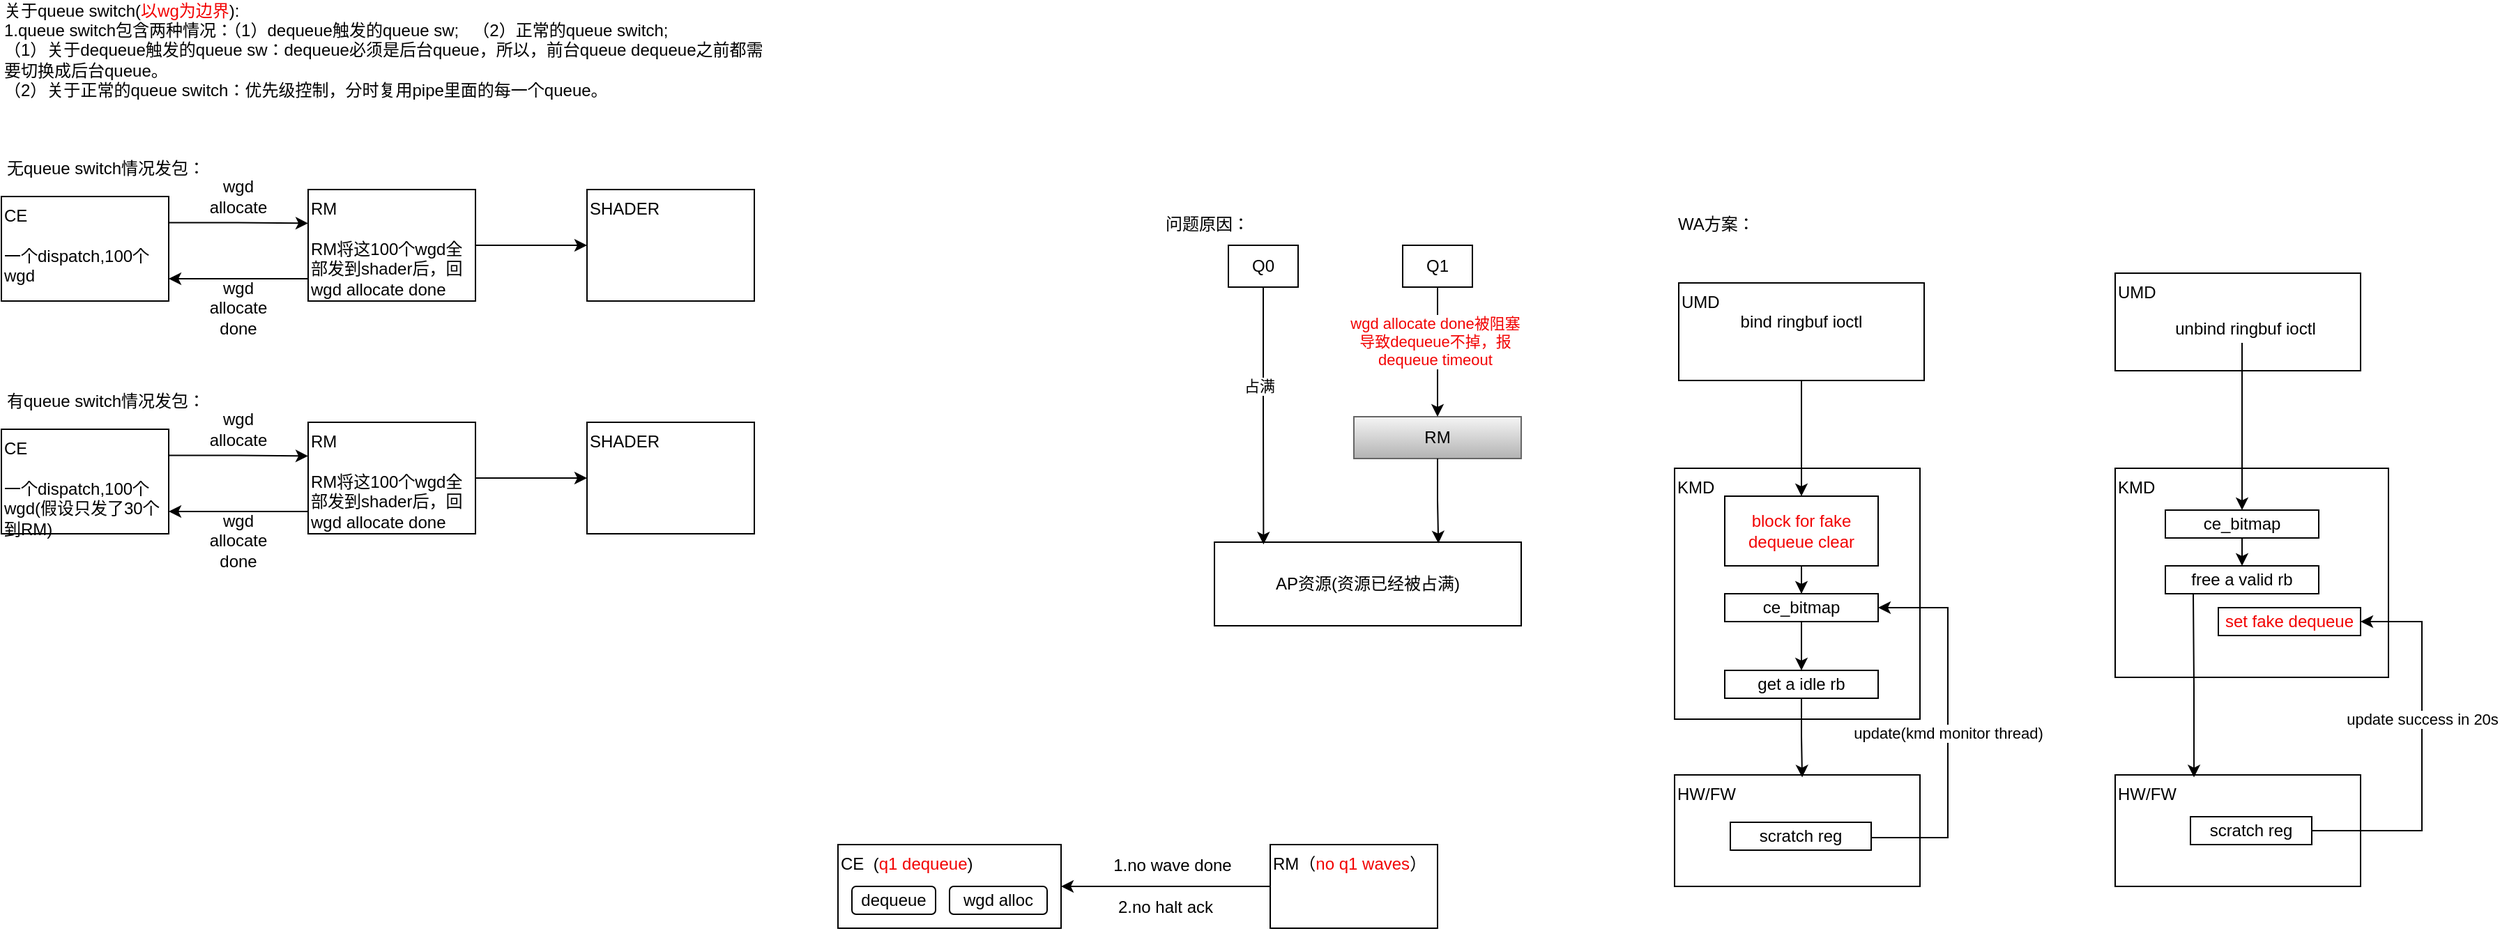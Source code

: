 <mxfile version="26.1.1">
  <diagram name="第 1 页" id="VkxJqGb1m3YQYPU-SNnq">
    <mxGraphModel dx="2480" dy="456" grid="1" gridSize="10" guides="1" tooltips="1" connect="1" arrows="1" fold="1" page="1" pageScale="1" pageWidth="827" pageHeight="1169" math="0" shadow="0">
      <root>
        <mxCell id="0" />
        <mxCell id="1" parent="0" />
        <mxCell id="-Vz8AI4o-O4B5fIbNVAZ-1" value="KMD" style="rounded=0;whiteSpace=wrap;html=1;verticalAlign=top;align=left;" parent="1" vertex="1">
          <mxGeometry x="110" y="420" width="176" height="180" as="geometry" />
        </mxCell>
        <mxCell id="-Vz8AI4o-O4B5fIbNVAZ-10" style="edgeStyle=orthogonalEdgeStyle;rounded=0;orthogonalLoop=1;jettySize=auto;html=1;exitX=0.5;exitY=1;exitDx=0;exitDy=0;entryX=0.5;entryY=0;entryDx=0;entryDy=0;" parent="1" target="-Vz8AI4o-O4B5fIbNVAZ-9" edge="1">
          <mxGeometry relative="1" as="geometry">
            <mxPoint x="201" y="530" as="sourcePoint" />
          </mxGeometry>
        </mxCell>
        <mxCell id="-Vz8AI4o-O4B5fIbNVAZ-4" value="ce_bitmap" style="rounded=0;whiteSpace=wrap;html=1;" parent="1" vertex="1">
          <mxGeometry x="146" y="510" width="110" height="20" as="geometry" />
        </mxCell>
        <mxCell id="-Vz8AI4o-O4B5fIbNVAZ-5" value="UMD" style="rounded=0;whiteSpace=wrap;html=1;verticalAlign=top;align=left;" parent="1" vertex="1">
          <mxGeometry x="113" y="287" width="176" height="70" as="geometry" />
        </mxCell>
        <mxCell id="-Vz8AI4o-O4B5fIbNVAZ-7" value="bind ringbuf ioctl" style="text;html=1;align=center;verticalAlign=middle;whiteSpace=wrap;rounded=0;" parent="1" vertex="1">
          <mxGeometry x="151" y="300" width="100" height="30" as="geometry" />
        </mxCell>
        <mxCell id="-Vz8AI4o-O4B5fIbNVAZ-9" value="get a idle rb" style="rounded=0;whiteSpace=wrap;html=1;" parent="1" vertex="1">
          <mxGeometry x="146" y="565" width="110" height="20" as="geometry" />
        </mxCell>
        <mxCell id="-Vz8AI4o-O4B5fIbNVAZ-11" value="HW/FW" style="rounded=0;whiteSpace=wrap;html=1;verticalAlign=top;align=left;" parent="1" vertex="1">
          <mxGeometry x="110" y="640" width="176" height="80" as="geometry" />
        </mxCell>
        <mxCell id="-Vz8AI4o-O4B5fIbNVAZ-13" style="edgeStyle=orthogonalEdgeStyle;rounded=0;orthogonalLoop=1;jettySize=auto;html=1;exitX=1;exitY=0.5;exitDx=0;exitDy=0;entryX=1;entryY=0.5;entryDx=0;entryDy=0;" parent="1" target="-Vz8AI4o-O4B5fIbNVAZ-4" edge="1">
          <mxGeometry relative="1" as="geometry">
            <mxPoint x="251" y="685" as="sourcePoint" />
            <mxPoint x="256" y="510" as="targetPoint" />
            <Array as="points">
              <mxPoint x="306" y="685" />
              <mxPoint x="306" y="520" />
            </Array>
          </mxGeometry>
        </mxCell>
        <mxCell id="-Vz8AI4o-O4B5fIbNVAZ-14" value="update(kmd monitor thread)" style="edgeLabel;html=1;align=center;verticalAlign=middle;resizable=0;points=[];" parent="-Vz8AI4o-O4B5fIbNVAZ-13" vertex="1" connectable="0">
          <mxGeometry x="-0.037" relative="1" as="geometry">
            <mxPoint as="offset" />
          </mxGeometry>
        </mxCell>
        <mxCell id="-Vz8AI4o-O4B5fIbNVAZ-12" value="scratch reg" style="rounded=0;whiteSpace=wrap;html=1;" parent="1" vertex="1">
          <mxGeometry x="150" y="674" width="101" height="20" as="geometry" />
        </mxCell>
        <mxCell id="-Vz8AI4o-O4B5fIbNVAZ-15" style="edgeStyle=orthogonalEdgeStyle;rounded=0;orthogonalLoop=1;jettySize=auto;html=1;exitX=0.5;exitY=1;exitDx=0;exitDy=0;entryX=0.52;entryY=0.022;entryDx=0;entryDy=0;entryPerimeter=0;" parent="1" source="-Vz8AI4o-O4B5fIbNVAZ-9" target="-Vz8AI4o-O4B5fIbNVAZ-11" edge="1">
          <mxGeometry relative="1" as="geometry" />
        </mxCell>
        <mxCell id="-Vz8AI4o-O4B5fIbNVAZ-16" value="KMD" style="rounded=0;whiteSpace=wrap;html=1;verticalAlign=top;align=left;" parent="1" vertex="1">
          <mxGeometry x="426" y="420" width="196" height="150" as="geometry" />
        </mxCell>
        <mxCell id="-Vz8AI4o-O4B5fIbNVAZ-19" style="edgeStyle=orthogonalEdgeStyle;rounded=0;orthogonalLoop=1;jettySize=auto;html=1;exitX=0.5;exitY=1;exitDx=0;exitDy=0;entryX=0.5;entryY=0;entryDx=0;entryDy=0;" parent="1" source="-Vz8AI4o-O4B5fIbNVAZ-20" edge="1">
          <mxGeometry relative="1" as="geometry">
            <mxPoint x="517" y="490" as="targetPoint" />
          </mxGeometry>
        </mxCell>
        <mxCell id="-Vz8AI4o-O4B5fIbNVAZ-20" value="ce_bitmap" style="rounded=0;whiteSpace=wrap;html=1;" parent="1" vertex="1">
          <mxGeometry x="462" y="450" width="110" height="20" as="geometry" />
        </mxCell>
        <mxCell id="-Vz8AI4o-O4B5fIbNVAZ-21" value="UMD" style="rounded=0;whiteSpace=wrap;html=1;verticalAlign=top;align=left;" parent="1" vertex="1">
          <mxGeometry x="426" y="280" width="176" height="70" as="geometry" />
        </mxCell>
        <mxCell id="-Vz8AI4o-O4B5fIbNVAZ-22" value="" style="endArrow=classic;html=1;rounded=0;entryX=0.5;entryY=0;entryDx=0;entryDy=0;" parent="1" target="-Vz8AI4o-O4B5fIbNVAZ-20" edge="1">
          <mxGeometry width="50" height="50" relative="1" as="geometry">
            <mxPoint x="517" y="330" as="sourcePoint" />
            <mxPoint x="652" y="520" as="targetPoint" />
          </mxGeometry>
        </mxCell>
        <mxCell id="-Vz8AI4o-O4B5fIbNVAZ-23" value="unbind ringbuf ioctl" style="text;html=1;align=center;verticalAlign=middle;whiteSpace=wrap;rounded=0;" parent="1" vertex="1">
          <mxGeometry x="467" y="305" width="105" height="30" as="geometry" />
        </mxCell>
        <mxCell id="-Vz8AI4o-O4B5fIbNVAZ-24" value="free a valid rb" style="rounded=0;whiteSpace=wrap;html=1;" parent="1" vertex="1">
          <mxGeometry x="462" y="490" width="110" height="20" as="geometry" />
        </mxCell>
        <mxCell id="-Vz8AI4o-O4B5fIbNVAZ-25" value="HW/FW" style="rounded=0;whiteSpace=wrap;html=1;verticalAlign=top;align=left;" parent="1" vertex="1">
          <mxGeometry x="426" y="640" width="176" height="80" as="geometry" />
        </mxCell>
        <mxCell id="-Vz8AI4o-O4B5fIbNVAZ-28" value="scratch reg" style="rounded=0;whiteSpace=wrap;html=1;" parent="1" vertex="1">
          <mxGeometry x="480" y="670" width="87" height="20" as="geometry" />
        </mxCell>
        <mxCell id="-Vz8AI4o-O4B5fIbNVAZ-29" style="edgeStyle=orthogonalEdgeStyle;rounded=0;orthogonalLoop=1;jettySize=auto;html=1;exitX=0.5;exitY=1;exitDx=0;exitDy=0;entryX=0.52;entryY=0.022;entryDx=0;entryDy=0;entryPerimeter=0;" parent="1" edge="1">
          <mxGeometry relative="1" as="geometry">
            <mxPoint x="482" y="510" as="sourcePoint" />
            <mxPoint x="482.52" y="641.76" as="targetPoint" />
          </mxGeometry>
        </mxCell>
        <mxCell id="-Vz8AI4o-O4B5fIbNVAZ-31" value="" style="edgeStyle=orthogonalEdgeStyle;rounded=0;orthogonalLoop=1;jettySize=auto;html=1;exitX=1;exitY=0.5;exitDx=0;exitDy=0;entryX=1;entryY=0.5;entryDx=0;entryDy=0;" parent="1" source="-Vz8AI4o-O4B5fIbNVAZ-28" target="-Vz8AI4o-O4B5fIbNVAZ-30" edge="1">
          <mxGeometry relative="1" as="geometry">
            <mxPoint x="567" y="680" as="sourcePoint" />
            <mxPoint x="572" y="500" as="targetPoint" />
            <Array as="points">
              <mxPoint x="646" y="680" />
              <mxPoint x="646" y="530" />
            </Array>
          </mxGeometry>
        </mxCell>
        <mxCell id="-Vz8AI4o-O4B5fIbNVAZ-32" value="update success in 20s" style="edgeLabel;html=1;align=center;verticalAlign=middle;resizable=0;points=[];" parent="-Vz8AI4o-O4B5fIbNVAZ-31" vertex="1" connectable="0">
          <mxGeometry x="-0.037" relative="1" as="geometry">
            <mxPoint y="-28" as="offset" />
          </mxGeometry>
        </mxCell>
        <mxCell id="-Vz8AI4o-O4B5fIbNVAZ-30" value="&lt;font style=&quot;color: rgb(242, 2, 2);&quot;&gt;set fake dequeue&lt;/font&gt;" style="rounded=0;whiteSpace=wrap;html=1;" parent="1" vertex="1">
          <mxGeometry x="500" y="520" width="102" height="20" as="geometry" />
        </mxCell>
        <mxCell id="-Vz8AI4o-O4B5fIbNVAZ-33" value="WA方案：" style="text;html=1;align=center;verticalAlign=middle;whiteSpace=wrap;rounded=0;" parent="1" vertex="1">
          <mxGeometry x="110" y="230" width="60" height="30" as="geometry" />
        </mxCell>
        <mxCell id="-Vz8AI4o-O4B5fIbNVAZ-34" value="问题原因：" style="text;html=1;align=center;verticalAlign=middle;whiteSpace=wrap;rounded=0;" parent="1" vertex="1">
          <mxGeometry x="-260" y="230" width="70" height="30" as="geometry" />
        </mxCell>
        <mxCell id="-Vz8AI4o-O4B5fIbNVAZ-35" value="Q0" style="rounded=0;whiteSpace=wrap;html=1;" parent="1" vertex="1">
          <mxGeometry x="-210" y="260" width="50" height="30" as="geometry" />
        </mxCell>
        <mxCell id="-Vz8AI4o-O4B5fIbNVAZ-36" value="AP资源(资源已经被占满)" style="rounded=0;whiteSpace=wrap;html=1;" parent="1" vertex="1">
          <mxGeometry x="-220" y="473" width="220" height="60" as="geometry" />
        </mxCell>
        <mxCell id="-Vz8AI4o-O4B5fIbNVAZ-37" style="edgeStyle=orthogonalEdgeStyle;rounded=0;orthogonalLoop=1;jettySize=auto;html=1;entryX=0.16;entryY=0.027;entryDx=0;entryDy=0;entryPerimeter=0;" parent="1" source="-Vz8AI4o-O4B5fIbNVAZ-35" target="-Vz8AI4o-O4B5fIbNVAZ-36" edge="1">
          <mxGeometry relative="1" as="geometry" />
        </mxCell>
        <mxCell id="-Vz8AI4o-O4B5fIbNVAZ-38" value="占满" style="edgeLabel;html=1;align=center;verticalAlign=middle;resizable=0;points=[];" parent="-Vz8AI4o-O4B5fIbNVAZ-37" vertex="1" connectable="0">
          <mxGeometry x="-0.22" y="-3" relative="1" as="geometry">
            <mxPoint y="-1" as="offset" />
          </mxGeometry>
        </mxCell>
        <mxCell id="-Vz8AI4o-O4B5fIbNVAZ-39" value="RM" style="rounded=0;whiteSpace=wrap;html=1;fillColor=#f5f5f5;gradientColor=#b3b3b3;strokeColor=#666666;" parent="1" vertex="1">
          <mxGeometry x="-120" y="383" width="120" height="30" as="geometry" />
        </mxCell>
        <mxCell id="-Vz8AI4o-O4B5fIbNVAZ-40" style="edgeStyle=orthogonalEdgeStyle;rounded=0;orthogonalLoop=1;jettySize=auto;html=1;entryX=0.73;entryY=0.014;entryDx=0;entryDy=0;entryPerimeter=0;" parent="1" source="-Vz8AI4o-O4B5fIbNVAZ-39" target="-Vz8AI4o-O4B5fIbNVAZ-36" edge="1">
          <mxGeometry relative="1" as="geometry" />
        </mxCell>
        <mxCell id="-Vz8AI4o-O4B5fIbNVAZ-42" style="edgeStyle=orthogonalEdgeStyle;rounded=0;orthogonalLoop=1;jettySize=auto;html=1;exitX=0.5;exitY=1;exitDx=0;exitDy=0;entryX=0.5;entryY=0;entryDx=0;entryDy=0;" parent="1" source="-Vz8AI4o-O4B5fIbNVAZ-41" target="-Vz8AI4o-O4B5fIbNVAZ-39" edge="1">
          <mxGeometry relative="1" as="geometry" />
        </mxCell>
        <mxCell id="-Vz8AI4o-O4B5fIbNVAZ-44" value="&lt;font style=&quot;color: rgb(242, 2, 2);&quot;&gt;wgd allocate done被阻塞&lt;/font&gt;&lt;div&gt;&lt;font style=&quot;color: rgb(242, 2, 2);&quot;&gt;导致dequeue不掉，报&lt;/font&gt;&lt;/div&gt;&lt;div&gt;&lt;font style=&quot;color: rgb(242, 2, 2);&quot;&gt;dequeue timeout&lt;/font&gt;&lt;/div&gt;" style="edgeLabel;html=1;align=center;verticalAlign=middle;resizable=0;points=[];" parent="-Vz8AI4o-O4B5fIbNVAZ-42" vertex="1" connectable="0">
          <mxGeometry x="-0.175" y="-2" relative="1" as="geometry">
            <mxPoint as="offset" />
          </mxGeometry>
        </mxCell>
        <mxCell id="-Vz8AI4o-O4B5fIbNVAZ-41" value="Q1" style="rounded=0;whiteSpace=wrap;html=1;" parent="1" vertex="1">
          <mxGeometry x="-85" y="260" width="50" height="30" as="geometry" />
        </mxCell>
        <mxCell id="Ias5t32sQGS0Vy-nPJ8z-1" value="CE&amp;nbsp; (&lt;font style=&quot;color: rgb(242, 2, 2);&quot;&gt;q1 dequeue&lt;/font&gt;)" style="rounded=0;whiteSpace=wrap;html=1;verticalAlign=top;align=left;" parent="1" vertex="1">
          <mxGeometry x="-490" y="690" width="160" height="60" as="geometry" />
        </mxCell>
        <mxCell id="Ias5t32sQGS0Vy-nPJ8z-6" style="edgeStyle=orthogonalEdgeStyle;rounded=0;orthogonalLoop=1;jettySize=auto;html=1;exitX=0;exitY=0.5;exitDx=0;exitDy=0;entryX=1;entryY=0.5;entryDx=0;entryDy=0;" parent="1" source="Ias5t32sQGS0Vy-nPJ8z-2" target="Ias5t32sQGS0Vy-nPJ8z-1" edge="1">
          <mxGeometry relative="1" as="geometry" />
        </mxCell>
        <mxCell id="Ias5t32sQGS0Vy-nPJ8z-2" value="RM（&lt;font style=&quot;color: rgb(242, 2, 2);&quot;&gt;no q1 waves&lt;/font&gt;）" style="rounded=0;whiteSpace=wrap;html=1;verticalAlign=top;align=left;" parent="1" vertex="1">
          <mxGeometry x="-180" y="690" width="120" height="60" as="geometry" />
        </mxCell>
        <mxCell id="Ias5t32sQGS0Vy-nPJ8z-3" value="wgd alloc" style="rounded=1;whiteSpace=wrap;html=1;" parent="1" vertex="1">
          <mxGeometry x="-410" y="720" width="70" height="20" as="geometry" />
        </mxCell>
        <mxCell id="Ias5t32sQGS0Vy-nPJ8z-4" value="dequeue" style="rounded=1;whiteSpace=wrap;html=1;" parent="1" vertex="1">
          <mxGeometry x="-480" y="720" width="60" height="20" as="geometry" />
        </mxCell>
        <mxCell id="Ias5t32sQGS0Vy-nPJ8z-7" value="1.no wave done" style="text;html=1;align=center;verticalAlign=middle;whiteSpace=wrap;rounded=0;" parent="1" vertex="1">
          <mxGeometry x="-300" y="690" width="100" height="30" as="geometry" />
        </mxCell>
        <mxCell id="Ias5t32sQGS0Vy-nPJ8z-8" value="2.no halt ack" style="text;html=1;align=center;verticalAlign=middle;whiteSpace=wrap;rounded=0;" parent="1" vertex="1">
          <mxGeometry x="-300" y="720" width="90" height="30" as="geometry" />
        </mxCell>
        <mxCell id="Ias5t32sQGS0Vy-nPJ8z-12" style="edgeStyle=orthogonalEdgeStyle;rounded=0;orthogonalLoop=1;jettySize=auto;html=1;exitX=0.5;exitY=1;exitDx=0;exitDy=0;" parent="1" source="Ias5t32sQGS0Vy-nPJ8z-10" target="-Vz8AI4o-O4B5fIbNVAZ-4" edge="1">
          <mxGeometry relative="1" as="geometry" />
        </mxCell>
        <mxCell id="Ias5t32sQGS0Vy-nPJ8z-10" value="&lt;div&gt;&lt;font color=&quot;#f20202&quot;&gt;block for fake dequeue clear&lt;/font&gt;&lt;/div&gt;" style="rounded=0;whiteSpace=wrap;html=1;" parent="1" vertex="1">
          <mxGeometry x="146" y="440" width="110" height="50" as="geometry" />
        </mxCell>
        <mxCell id="Ias5t32sQGS0Vy-nPJ8z-11" style="edgeStyle=orthogonalEdgeStyle;rounded=0;orthogonalLoop=1;jettySize=auto;html=1;exitX=0.5;exitY=1;exitDx=0;exitDy=0;entryX=0.5;entryY=0;entryDx=0;entryDy=0;" parent="1" source="-Vz8AI4o-O4B5fIbNVAZ-5" target="Ias5t32sQGS0Vy-nPJ8z-10" edge="1">
          <mxGeometry relative="1" as="geometry" />
        </mxCell>
        <mxCell id="LRuGuuO0QwPJzeTFLrHj-7" style="edgeStyle=orthogonalEdgeStyle;rounded=0;orthogonalLoop=1;jettySize=auto;html=1;exitX=1;exitY=0.25;exitDx=0;exitDy=0;entryX=0;entryY=0.303;entryDx=0;entryDy=0;entryPerimeter=0;" edge="1" parent="1" source="LRuGuuO0QwPJzeTFLrHj-1" target="LRuGuuO0QwPJzeTFLrHj-2">
          <mxGeometry relative="1" as="geometry" />
        </mxCell>
        <mxCell id="LRuGuuO0QwPJzeTFLrHj-1" value="CE&lt;div&gt;&lt;br&gt;&lt;/div&gt;&lt;div&gt;一个dispatch,100个wgd&lt;/div&gt;" style="rounded=0;whiteSpace=wrap;html=1;align=left;verticalAlign=top;" vertex="1" parent="1">
          <mxGeometry x="-1090" y="225" width="120" height="75" as="geometry" />
        </mxCell>
        <mxCell id="LRuGuuO0QwPJzeTFLrHj-3" style="edgeStyle=orthogonalEdgeStyle;rounded=0;orthogonalLoop=1;jettySize=auto;html=1;exitX=0;exitY=0.5;exitDx=0;exitDy=0;entryX=1;entryY=0.5;entryDx=0;entryDy=0;" edge="1" parent="1">
          <mxGeometry relative="1" as="geometry">
            <mxPoint x="-870" y="284" as="sourcePoint" />
            <mxPoint x="-970" y="284" as="targetPoint" />
          </mxGeometry>
        </mxCell>
        <mxCell id="LRuGuuO0QwPJzeTFLrHj-6" style="edgeStyle=orthogonalEdgeStyle;rounded=0;orthogonalLoop=1;jettySize=auto;html=1;exitX=1;exitY=0.5;exitDx=0;exitDy=0;entryX=0;entryY=0.5;entryDx=0;entryDy=0;" edge="1" parent="1" source="LRuGuuO0QwPJzeTFLrHj-2" target="LRuGuuO0QwPJzeTFLrHj-5">
          <mxGeometry relative="1" as="geometry" />
        </mxCell>
        <mxCell id="LRuGuuO0QwPJzeTFLrHj-2" value="RM&lt;div&gt;&lt;br&gt;&lt;/div&gt;&lt;div&gt;RM将这100个wgd全部发到shader后，回wgd allocate done&lt;/div&gt;" style="rounded=0;whiteSpace=wrap;html=1;align=left;verticalAlign=top;" vertex="1" parent="1">
          <mxGeometry x="-870" y="220" width="120" height="80" as="geometry" />
        </mxCell>
        <mxCell id="LRuGuuO0QwPJzeTFLrHj-4" value="wgd allocate done" style="text;html=1;align=center;verticalAlign=middle;whiteSpace=wrap;rounded=0;" vertex="1" parent="1">
          <mxGeometry x="-950" y="290" width="60" height="30" as="geometry" />
        </mxCell>
        <mxCell id="LRuGuuO0QwPJzeTFLrHj-5" value="SHADER" style="rounded=0;whiteSpace=wrap;html=1;align=left;verticalAlign=top;" vertex="1" parent="1">
          <mxGeometry x="-670" y="220" width="120" height="80" as="geometry" />
        </mxCell>
        <mxCell id="LRuGuuO0QwPJzeTFLrHj-8" value="wgd allocate" style="text;html=1;align=center;verticalAlign=middle;whiteSpace=wrap;rounded=0;" vertex="1" parent="1">
          <mxGeometry x="-950" y="210" width="60" height="30" as="geometry" />
        </mxCell>
        <mxCell id="LRuGuuO0QwPJzeTFLrHj-9" value="无queue switch情况发包：" style="text;html=1;align=center;verticalAlign=middle;whiteSpace=wrap;rounded=0;" vertex="1" parent="1">
          <mxGeometry x="-1090" y="190" width="150" height="30" as="geometry" />
        </mxCell>
        <mxCell id="LRuGuuO0QwPJzeTFLrHj-10" value="&lt;div&gt;关于queue switch(&lt;font style=&quot;color: rgb(242, 2, 2);&quot;&gt;以wg为边界&lt;/font&gt;):&lt;/div&gt;&lt;div&gt;1.queue switch包含两种情况：（1）dequeue触发的queue sw;&amp;nbsp; &amp;nbsp;（2）正常的queue switch;&lt;/div&gt;（1）关于dequeue触发的queue sw：dequeue必须是后台queue，所以，前台queue dequeue之前都需要切换成后台queue。&lt;div&gt;（2）关于&lt;span style=&quot;background-color: transparent; color: light-dark(rgb(0, 0, 0), rgb(255, 255, 255));&quot;&gt;正常的queue switch：优先级控制，分时复用pipe里面的每一个queue。&lt;/span&gt;&lt;/div&gt;" style="text;html=1;align=left;verticalAlign=middle;whiteSpace=wrap;rounded=0;" vertex="1" parent="1">
          <mxGeometry x="-1090" y="120" width="550" as="geometry" />
        </mxCell>
        <mxCell id="LRuGuuO0QwPJzeTFLrHj-11" style="edgeStyle=orthogonalEdgeStyle;rounded=0;orthogonalLoop=1;jettySize=auto;html=1;exitX=1;exitY=0.25;exitDx=0;exitDy=0;entryX=0;entryY=0.303;entryDx=0;entryDy=0;entryPerimeter=0;" edge="1" source="LRuGuuO0QwPJzeTFLrHj-12" target="LRuGuuO0QwPJzeTFLrHj-15" parent="1">
          <mxGeometry relative="1" as="geometry" />
        </mxCell>
        <mxCell id="LRuGuuO0QwPJzeTFLrHj-12" value="CE&lt;div&gt;&lt;br&gt;&lt;/div&gt;&lt;div&gt;一个dispatch,100个wgd(假设只发了30个到RM)&lt;/div&gt;" style="rounded=0;whiteSpace=wrap;html=1;align=left;verticalAlign=top;" vertex="1" parent="1">
          <mxGeometry x="-1090" y="392" width="120" height="75" as="geometry" />
        </mxCell>
        <mxCell id="LRuGuuO0QwPJzeTFLrHj-13" style="edgeStyle=orthogonalEdgeStyle;rounded=0;orthogonalLoop=1;jettySize=auto;html=1;exitX=0;exitY=0.5;exitDx=0;exitDy=0;entryX=1;entryY=0.5;entryDx=0;entryDy=0;" edge="1" parent="1">
          <mxGeometry relative="1" as="geometry">
            <mxPoint x="-870" y="451" as="sourcePoint" />
            <mxPoint x="-970" y="451" as="targetPoint" />
          </mxGeometry>
        </mxCell>
        <mxCell id="LRuGuuO0QwPJzeTFLrHj-14" style="edgeStyle=orthogonalEdgeStyle;rounded=0;orthogonalLoop=1;jettySize=auto;html=1;exitX=1;exitY=0.5;exitDx=0;exitDy=0;entryX=0;entryY=0.5;entryDx=0;entryDy=0;" edge="1" source="LRuGuuO0QwPJzeTFLrHj-15" target="LRuGuuO0QwPJzeTFLrHj-17" parent="1">
          <mxGeometry relative="1" as="geometry" />
        </mxCell>
        <mxCell id="LRuGuuO0QwPJzeTFLrHj-15" value="RM&lt;div&gt;&lt;br&gt;&lt;/div&gt;&lt;div&gt;RM将这100个wgd全部发到shader后，回wgd allocate done&lt;/div&gt;" style="rounded=0;whiteSpace=wrap;html=1;align=left;verticalAlign=top;" vertex="1" parent="1">
          <mxGeometry x="-870" y="387" width="120" height="80" as="geometry" />
        </mxCell>
        <mxCell id="LRuGuuO0QwPJzeTFLrHj-16" value="wgd allocate done" style="text;html=1;align=center;verticalAlign=middle;whiteSpace=wrap;rounded=0;" vertex="1" parent="1">
          <mxGeometry x="-950" y="457" width="60" height="30" as="geometry" />
        </mxCell>
        <mxCell id="LRuGuuO0QwPJzeTFLrHj-17" value="SHADER" style="rounded=0;whiteSpace=wrap;html=1;align=left;verticalAlign=top;" vertex="1" parent="1">
          <mxGeometry x="-670" y="387" width="120" height="80" as="geometry" />
        </mxCell>
        <mxCell id="LRuGuuO0QwPJzeTFLrHj-18" value="wgd allocate" style="text;html=1;align=center;verticalAlign=middle;whiteSpace=wrap;rounded=0;" vertex="1" parent="1">
          <mxGeometry x="-950" y="377" width="60" height="30" as="geometry" />
        </mxCell>
        <mxCell id="LRuGuuO0QwPJzeTFLrHj-19" value="有queue switch情况发包：" style="text;html=1;align=center;verticalAlign=middle;whiteSpace=wrap;rounded=0;" vertex="1" parent="1">
          <mxGeometry x="-1090" y="357" width="150" height="30" as="geometry" />
        </mxCell>
      </root>
    </mxGraphModel>
  </diagram>
</mxfile>
